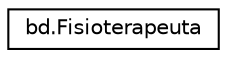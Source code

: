 digraph "Graphical Class Hierarchy"
{
  edge [fontname="Helvetica",fontsize="10",labelfontname="Helvetica",labelfontsize="10"];
  node [fontname="Helvetica",fontsize="10",shape=record];
  rankdir="LR";
  Node0 [label="bd.Fisioterapeuta",height=0.2,width=0.4,color="black", fillcolor="white", style="filled",URL="$classbd_1_1_fisioterapeuta.html"];
}
